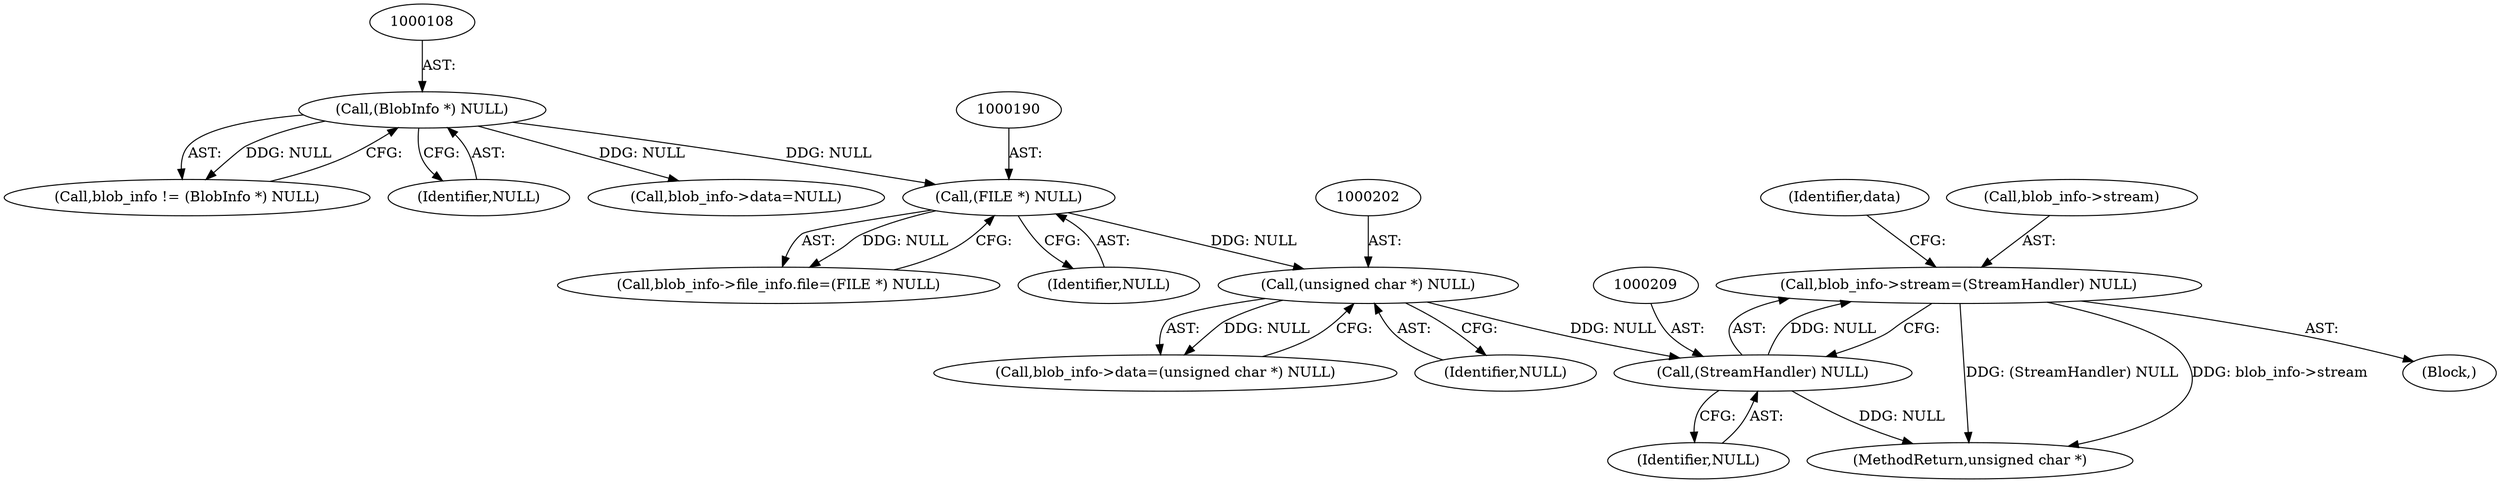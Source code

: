 digraph "0_ImageMagick6_614a257295bdcdeda347086761062ac7658b6830@pointer" {
"1000204" [label="(Call,blob_info->stream=(StreamHandler) NULL)"];
"1000208" [label="(Call,(StreamHandler) NULL)"];
"1000201" [label="(Call,(unsigned char *) NULL)"];
"1000189" [label="(Call,(FILE *) NULL)"];
"1000107" [label="(Call,(BlobInfo *) NULL)"];
"1000212" [label="(Identifier,data)"];
"1000204" [label="(Call,blob_info->stream=(StreamHandler) NULL)"];
"1000213" [label="(MethodReturn,unsigned char *)"];
"1000189" [label="(Call,(FILE *) NULL)"];
"1000208" [label="(Call,(StreamHandler) NULL)"];
"1000191" [label="(Identifier,NULL)"];
"1000205" [label="(Call,blob_info->stream)"];
"1000203" [label="(Identifier,NULL)"];
"1000197" [label="(Call,blob_info->data=(unsigned char *) NULL)"];
"1000107" [label="(Call,(BlobInfo *) NULL)"];
"1000105" [label="(Call,blob_info != (BlobInfo *) NULL)"];
"1000109" [label="(Identifier,NULL)"];
"1000138" [label="(Call,blob_info->data=NULL)"];
"1000102" [label="(Block,)"];
"1000201" [label="(Call,(unsigned char *) NULL)"];
"1000210" [label="(Identifier,NULL)"];
"1000183" [label="(Call,blob_info->file_info.file=(FILE *) NULL)"];
"1000204" -> "1000102"  [label="AST: "];
"1000204" -> "1000208"  [label="CFG: "];
"1000205" -> "1000204"  [label="AST: "];
"1000208" -> "1000204"  [label="AST: "];
"1000212" -> "1000204"  [label="CFG: "];
"1000204" -> "1000213"  [label="DDG: (StreamHandler) NULL"];
"1000204" -> "1000213"  [label="DDG: blob_info->stream"];
"1000208" -> "1000204"  [label="DDG: NULL"];
"1000208" -> "1000210"  [label="CFG: "];
"1000209" -> "1000208"  [label="AST: "];
"1000210" -> "1000208"  [label="AST: "];
"1000208" -> "1000213"  [label="DDG: NULL"];
"1000201" -> "1000208"  [label="DDG: NULL"];
"1000201" -> "1000197"  [label="AST: "];
"1000201" -> "1000203"  [label="CFG: "];
"1000202" -> "1000201"  [label="AST: "];
"1000203" -> "1000201"  [label="AST: "];
"1000197" -> "1000201"  [label="CFG: "];
"1000201" -> "1000197"  [label="DDG: NULL"];
"1000189" -> "1000201"  [label="DDG: NULL"];
"1000189" -> "1000183"  [label="AST: "];
"1000189" -> "1000191"  [label="CFG: "];
"1000190" -> "1000189"  [label="AST: "];
"1000191" -> "1000189"  [label="AST: "];
"1000183" -> "1000189"  [label="CFG: "];
"1000189" -> "1000183"  [label="DDG: NULL"];
"1000107" -> "1000189"  [label="DDG: NULL"];
"1000107" -> "1000105"  [label="AST: "];
"1000107" -> "1000109"  [label="CFG: "];
"1000108" -> "1000107"  [label="AST: "];
"1000109" -> "1000107"  [label="AST: "];
"1000105" -> "1000107"  [label="CFG: "];
"1000107" -> "1000105"  [label="DDG: NULL"];
"1000107" -> "1000138"  [label="DDG: NULL"];
}
